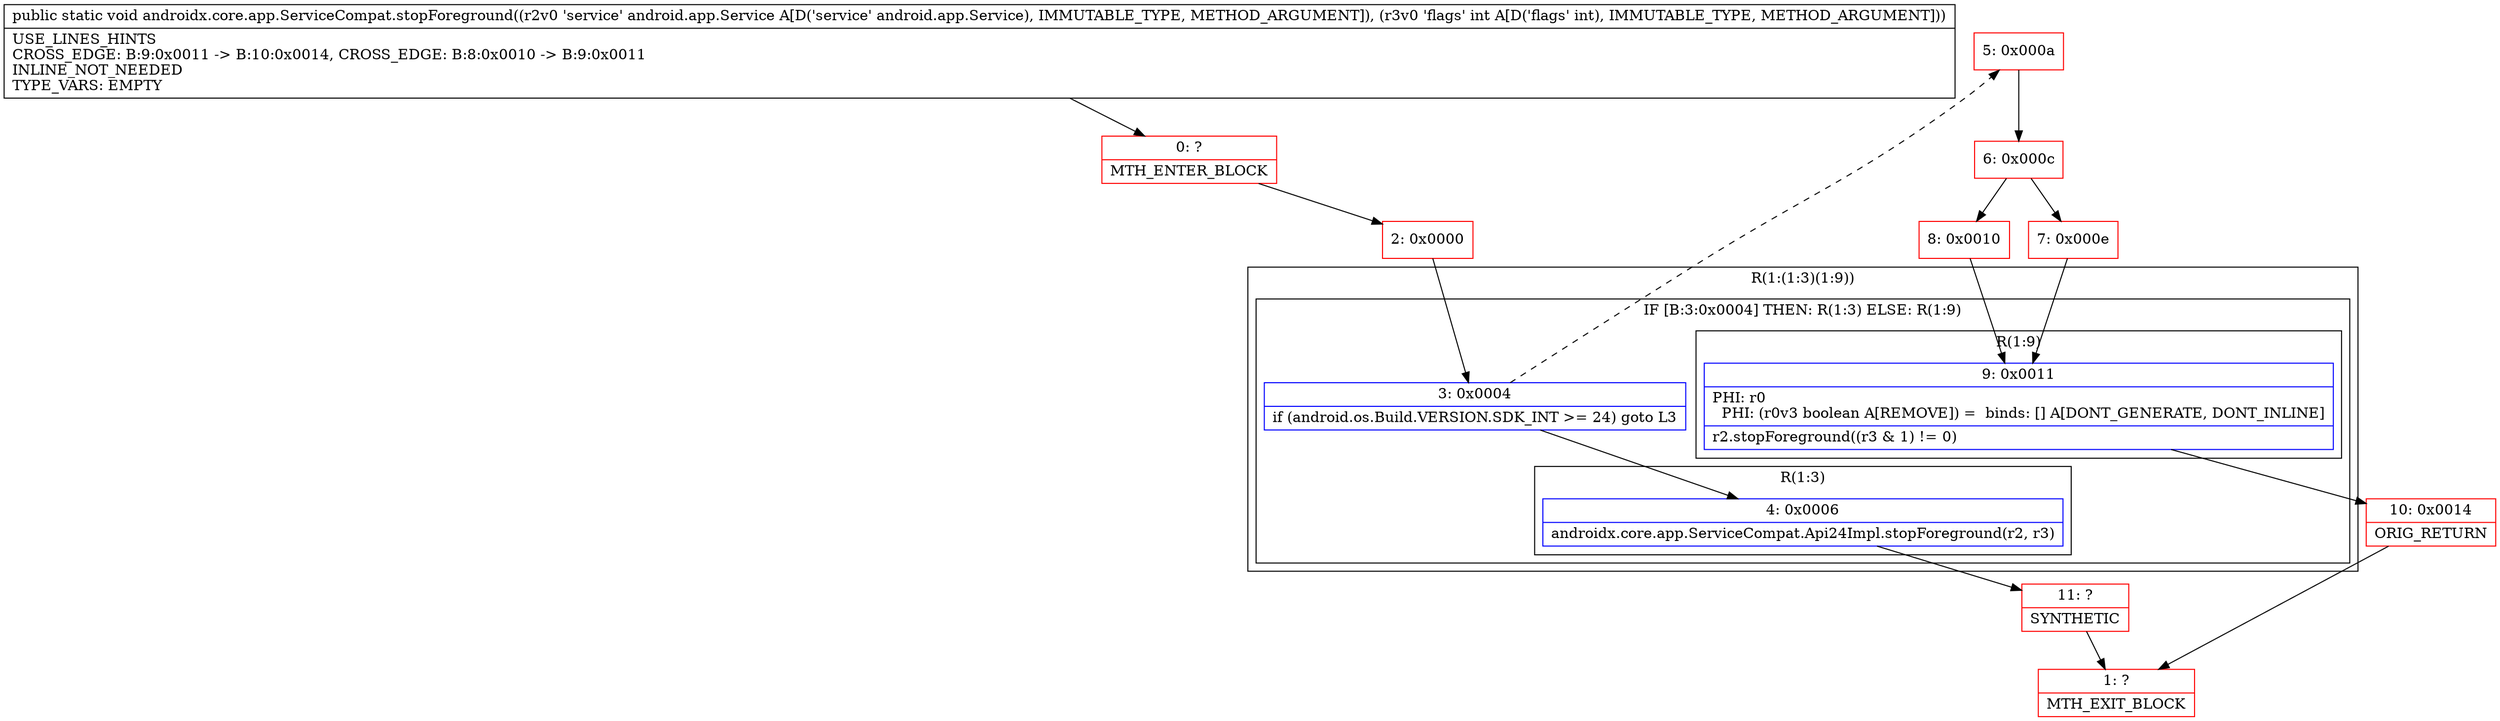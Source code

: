 digraph "CFG forandroidx.core.app.ServiceCompat.stopForeground(Landroid\/app\/Service;I)V" {
subgraph cluster_Region_108937604 {
label = "R(1:(1:3)(1:9))";
node [shape=record,color=blue];
subgraph cluster_IfRegion_752213353 {
label = "IF [B:3:0x0004] THEN: R(1:3) ELSE: R(1:9)";
node [shape=record,color=blue];
Node_3 [shape=record,label="{3\:\ 0x0004|if (android.os.Build.VERSION.SDK_INT \>= 24) goto L3\l}"];
subgraph cluster_Region_802278872 {
label = "R(1:3)";
node [shape=record,color=blue];
Node_4 [shape=record,label="{4\:\ 0x0006|androidx.core.app.ServiceCompat.Api24Impl.stopForeground(r2, r3)\l}"];
}
subgraph cluster_Region_799966252 {
label = "R(1:9)";
node [shape=record,color=blue];
Node_9 [shape=record,label="{9\:\ 0x0011|PHI: r0 \l  PHI: (r0v3 boolean A[REMOVE]) =  binds: [] A[DONT_GENERATE, DONT_INLINE]\l|r2.stopForeground((r3 & 1) != 0)\l}"];
}
}
}
Node_0 [shape=record,color=red,label="{0\:\ ?|MTH_ENTER_BLOCK\l}"];
Node_2 [shape=record,color=red,label="{2\:\ 0x0000}"];
Node_11 [shape=record,color=red,label="{11\:\ ?|SYNTHETIC\l}"];
Node_1 [shape=record,color=red,label="{1\:\ ?|MTH_EXIT_BLOCK\l}"];
Node_5 [shape=record,color=red,label="{5\:\ 0x000a}"];
Node_6 [shape=record,color=red,label="{6\:\ 0x000c}"];
Node_7 [shape=record,color=red,label="{7\:\ 0x000e}"];
Node_10 [shape=record,color=red,label="{10\:\ 0x0014|ORIG_RETURN\l}"];
Node_8 [shape=record,color=red,label="{8\:\ 0x0010}"];
MethodNode[shape=record,label="{public static void androidx.core.app.ServiceCompat.stopForeground((r2v0 'service' android.app.Service A[D('service' android.app.Service), IMMUTABLE_TYPE, METHOD_ARGUMENT]), (r3v0 'flags' int A[D('flags' int), IMMUTABLE_TYPE, METHOD_ARGUMENT]))  | USE_LINES_HINTS\lCROSS_EDGE: B:9:0x0011 \-\> B:10:0x0014, CROSS_EDGE: B:8:0x0010 \-\> B:9:0x0011\lINLINE_NOT_NEEDED\lTYPE_VARS: EMPTY\l}"];
MethodNode -> Node_0;Node_3 -> Node_4;
Node_3 -> Node_5[style=dashed];
Node_4 -> Node_11;
Node_9 -> Node_10;
Node_0 -> Node_2;
Node_2 -> Node_3;
Node_11 -> Node_1;
Node_5 -> Node_6;
Node_6 -> Node_7;
Node_6 -> Node_8;
Node_7 -> Node_9;
Node_10 -> Node_1;
Node_8 -> Node_9;
}

